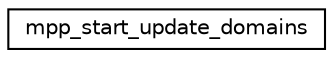 digraph "Graphical Class Hierarchy"
{
 // INTERACTIVE_SVG=YES
 // LATEX_PDF_SIZE
  edge [fontname="Helvetica",fontsize="10",labelfontname="Helvetica",labelfontsize="10"];
  node [fontname="Helvetica",fontsize="10",shape=record];
  rankdir="LR";
  Node0 [label="mpp_start_update_domains",height=0.2,width=0.4,color="black", fillcolor="white", style="filled",URL="$interfacempp__domains__mod_1_1mpp__start__update__domains.html",tooltip="Interface to start halo updates mpp_start_update_domains is used to start a halo update of a domain-d..."];
}
